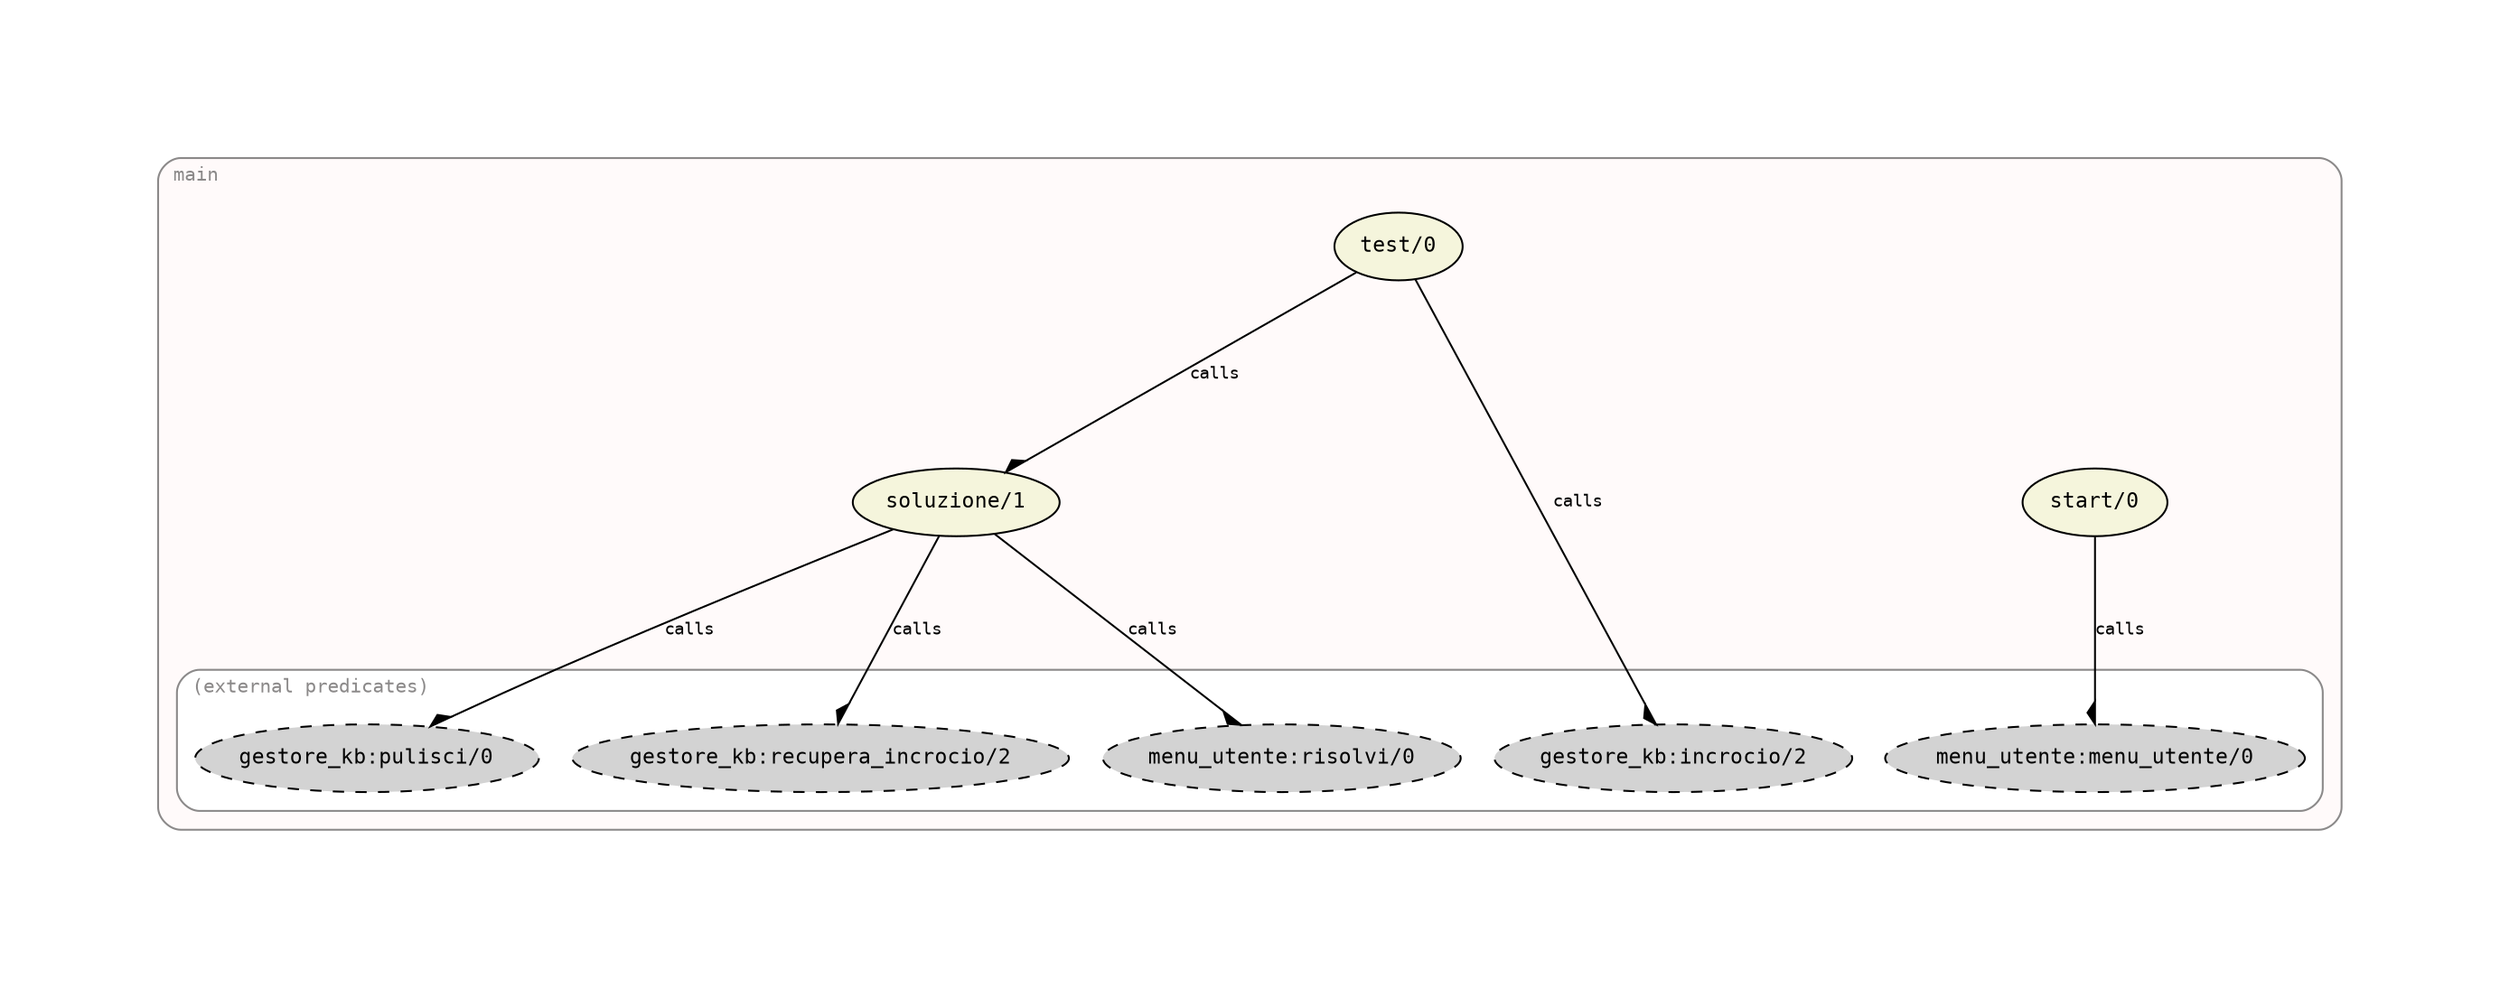 digraph "main_object" {
rankdir="TB"
ranksep="1.25"
compound="true"
splines="true"
pack="true"
clusterrank="local"
labeljust="l"
margin="1.0"
fontname="Courier"
fontsize="10"
fontcolor="snow4"
pencolor="snow4"
node [shape="ellipse",style="filled",fillcolor="white",fontname="Courier",fontsize="9"]
edge [fontname="Courier",fontsize="9"]

subgraph "cluster_main_object" {
URL=""
tooltip="/home/giuseppe/IA/Progetto/code/prolog/main.lgt"
bgcolor="snow"
style="rounded"
margin="10"
label="main"
"start/0" [shape="ellipse",style="filled",fillcolor="beige",label=<<FONT POINT-SIZE="11"><![CDATA[start/0]]></FONT>>]
"test/0" [shape="ellipse",style="filled",fillcolor="beige",label=<<FONT POINT-SIZE="11"><![CDATA[test/0]]></FONT>>]
"soluzione/1" [shape="ellipse",style="filled",fillcolor="beige",label=<<FONT POINT-SIZE="11"><![CDATA[soluzione/1]]></FONT>>]
subgraph "cluster_other" {
URL=""
tooltip="(external predicates)"
bgcolor="white"
style="rounded"
margin="10"
label="(external predicates)"
"menu_utente:menu_utente/0" [shape="ellipse",style="filled,dashed",fillcolor="lightgrey",label=<<FONT POINT-SIZE="11"><![CDATA[menu_utente:menu_utente/0]]></FONT>>]
"gestore_kb:incrocio/2" [shape="ellipse",style="filled,dashed",fillcolor="lightgrey",label=<<FONT POINT-SIZE="11"><![CDATA[gestore_kb:incrocio/2]]></FONT>>]
"gestore_kb:pulisci/0" [shape="ellipse",style="filled,dashed",fillcolor="lightgrey",label=<<FONT POINT-SIZE="11"><![CDATA[gestore_kb:pulisci/0]]></FONT>>]
"gestore_kb:recupera_incrocio/2" [shape="ellipse",style="filled,dashed",fillcolor="lightgrey",label=<<FONT POINT-SIZE="11"><![CDATA[gestore_kb:recupera_incrocio/2]]></FONT>>]
"menu_utente:risolvi/0" [shape="ellipse",style="filled,dashed",fillcolor="lightgrey",label=<<FONT POINT-SIZE="11"><![CDATA[menu_utente:risolvi/0]]></FONT>>]
}

"test/0" -> "soluzione/1" [arrowhead="rdiamond",tooltip="calls",label=<<![CDATA[calls]]><BR/>>]
"start/0" -> "menu_utente:menu_utente/0" [arrowhead="rdiamond",tooltip="calls",label=<<![CDATA[calls]]><BR/>>]
"test/0" -> "gestore_kb:incrocio/2" [arrowhead="rdiamond",tooltip="calls",label=<<![CDATA[calls]]><BR/>>]
"soluzione/1" -> "gestore_kb:pulisci/0" [arrowhead="rdiamond",tooltip="calls",label=<<![CDATA[calls]]><BR/>>]
"soluzione/1" -> "gestore_kb:recupera_incrocio/2" [arrowhead="rdiamond",tooltip="calls",label=<<![CDATA[calls]]><BR/>>]
"soluzione/1" -> "menu_utente:risolvi/0" [arrowhead="rdiamond",tooltip="calls",label=<<![CDATA[calls]]><BR/>>]
}

}
